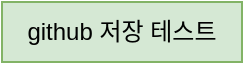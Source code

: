 <mxfile version="21.7.2" type="github">
  <diagram name="페이지-1" id="Ckf3YJ7CjYQhhL_5Gp_5">
    <mxGraphModel dx="1344" dy="740" grid="1" gridSize="10" guides="1" tooltips="1" connect="1" arrows="1" fold="1" page="1" pageScale="1" pageWidth="827" pageHeight="1169" math="0" shadow="0">
      <root>
        <mxCell id="0" />
        <mxCell id="1" parent="0" />
        <mxCell id="O58o0Ca3pmk0kRto4Yxk-1" value="github 저장 테스트" style="text;html=1;strokeColor=#82b366;fillColor=#d5e8d4;align=center;verticalAlign=middle;whiteSpace=wrap;rounded=0;" vertex="1" parent="1">
          <mxGeometry x="40" y="40" width="120" height="30" as="geometry" />
        </mxCell>
      </root>
    </mxGraphModel>
  </diagram>
</mxfile>
